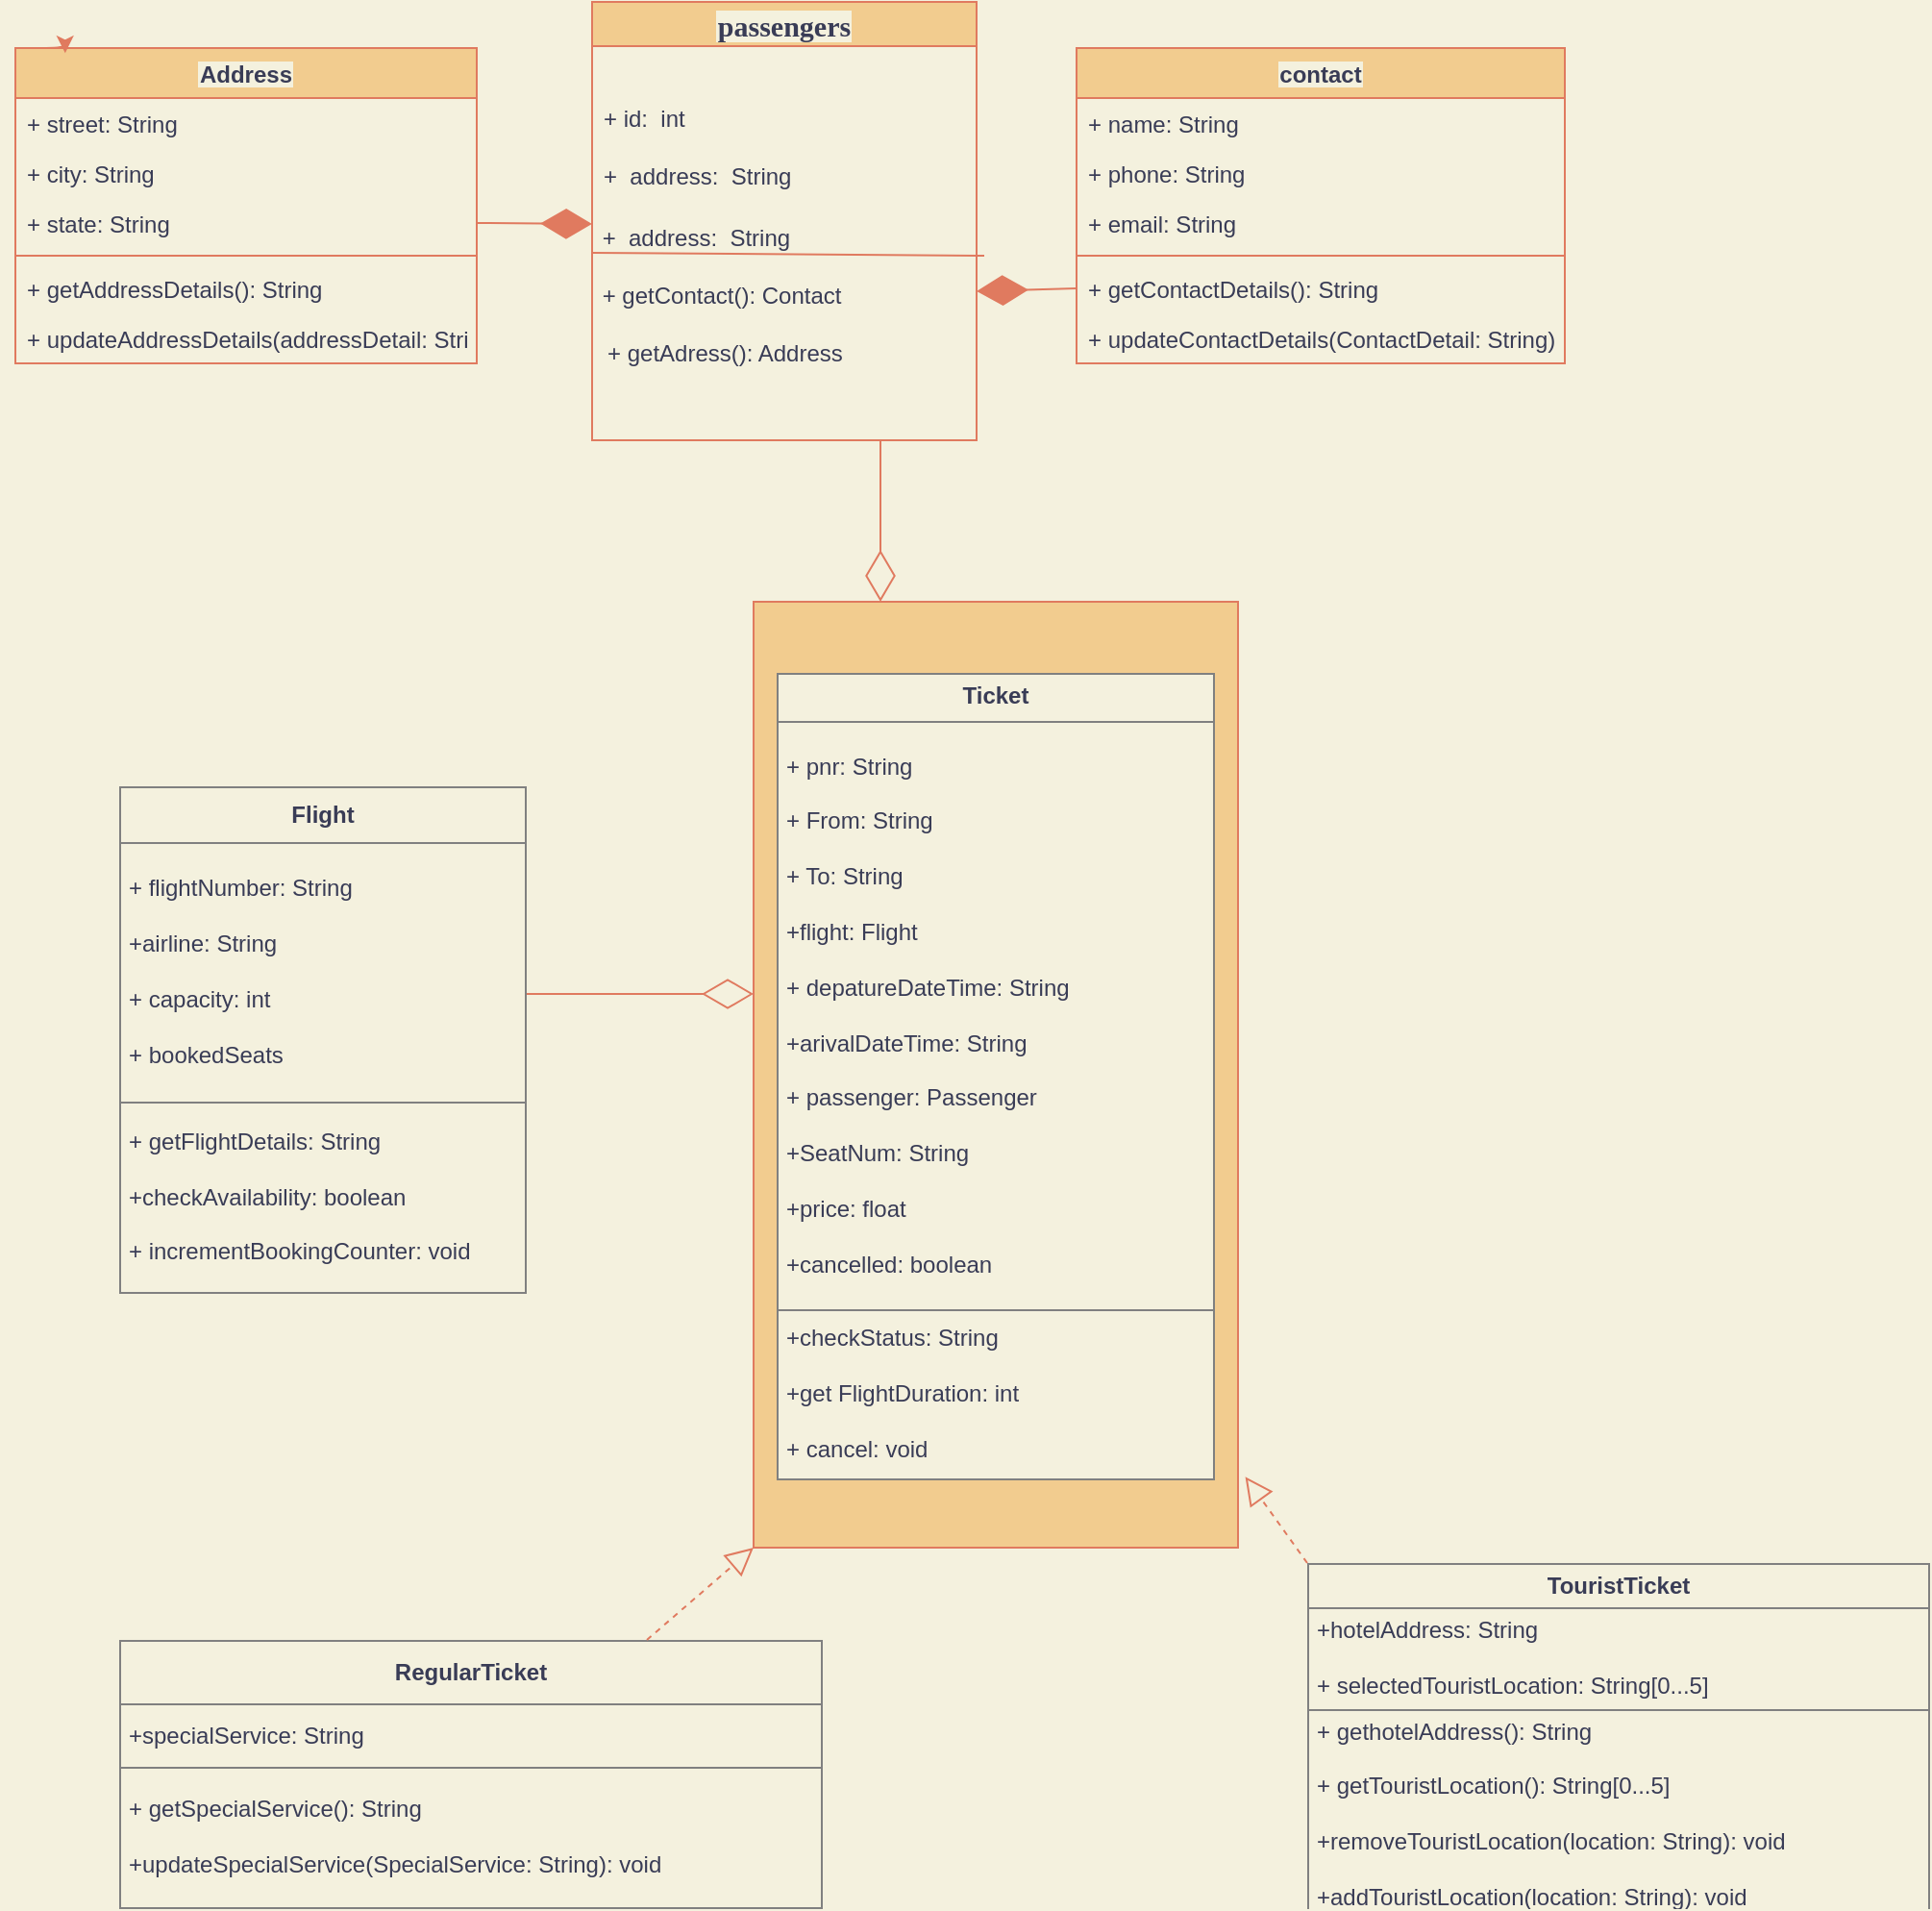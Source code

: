 <mxfile version="16.4.0" type="device"><diagram id="jbXOqbJQ4kWHWrwJOvI6" name="Page-1"><mxGraphModel dx="1093" dy="1783" grid="1" gridSize="12" guides="1" tooltips="1" connect="1" arrows="1" fold="1" page="1" pageScale="1" pageWidth="850" pageHeight="1100" background="#F4F1DE" math="0" shadow="0"><root><mxCell id="0"/><mxCell id="1" parent="0"/><mxCell id="zJgQtPSt-t6S_QukytwD-34" value="Address" style="swimlane;fontStyle=1;align=center;verticalAlign=top;childLayout=stackLayout;horizontal=1;startSize=26;horizontalStack=0;resizeParent=1;resizeParentMax=0;resizeLast=0;collapsible=1;marginBottom=0;fillColor=#F2CC8F;strokeColor=#E07A5F;fontColor=#393C56;labelBackgroundColor=#F4F1DE;" vertex="1" parent="1"><mxGeometry x="12" y="-1020" width="240" height="164" as="geometry"><mxRectangle x="200" y="120" width="80" height="26" as="alternateBounds"/></mxGeometry></mxCell><mxCell id="zJgQtPSt-t6S_QukytwD-35" value="+ street: String" style="text;strokeColor=none;fillColor=none;align=left;verticalAlign=top;spacingLeft=4;spacingRight=4;overflow=hidden;rotatable=0;points=[[0,0.5],[1,0.5]];portConstraint=eastwest;fontColor=#393C56;labelBackgroundColor=#F4F1DE;" vertex="1" parent="zJgQtPSt-t6S_QukytwD-34"><mxGeometry y="26" width="240" height="26" as="geometry"/></mxCell><mxCell id="zJgQtPSt-t6S_QukytwD-36" value="+ city: String" style="text;strokeColor=none;fillColor=none;align=left;verticalAlign=top;spacingLeft=4;spacingRight=4;overflow=hidden;rotatable=0;points=[[0,0.5],[1,0.5]];portConstraint=eastwest;fontColor=#393C56;labelBackgroundColor=#F4F1DE;" vertex="1" parent="zJgQtPSt-t6S_QukytwD-34"><mxGeometry y="52" width="240" height="26" as="geometry"/></mxCell><mxCell id="zJgQtPSt-t6S_QukytwD-37" value="+ state: String" style="text;strokeColor=none;fillColor=none;align=left;verticalAlign=top;spacingLeft=4;spacingRight=4;overflow=hidden;rotatable=0;points=[[0,0.5],[1,0.5]];portConstraint=eastwest;fontColor=#393C56;labelBackgroundColor=#F4F1DE;" vertex="1" parent="zJgQtPSt-t6S_QukytwD-34"><mxGeometry y="78" width="240" height="26" as="geometry"/></mxCell><mxCell id="zJgQtPSt-t6S_QukytwD-38" value="" style="line;strokeWidth=1;fillColor=none;align=left;verticalAlign=middle;spacingTop=-1;spacingLeft=3;spacingRight=3;rotatable=0;labelPosition=right;points=[];portConstraint=eastwest;labelBackgroundColor=#F4F1DE;strokeColor=#E07A5F;fontColor=#393C56;" vertex="1" parent="zJgQtPSt-t6S_QukytwD-34"><mxGeometry y="104" width="240" height="8" as="geometry"/></mxCell><mxCell id="zJgQtPSt-t6S_QukytwD-39" value="+ getAddressDetails(): String" style="text;strokeColor=none;fillColor=none;align=left;verticalAlign=top;spacingLeft=4;spacingRight=4;overflow=hidden;rotatable=0;points=[[0,0.5],[1,0.5]];portConstraint=eastwest;fontColor=#393C56;labelBackgroundColor=#F4F1DE;" vertex="1" parent="zJgQtPSt-t6S_QukytwD-34"><mxGeometry y="112" width="240" height="26" as="geometry"/></mxCell><mxCell id="zJgQtPSt-t6S_QukytwD-40" value="+ updateAddressDetails(addressDetail: String): void" style="text;strokeColor=none;fillColor=none;align=left;verticalAlign=top;spacingLeft=4;spacingRight=4;overflow=hidden;rotatable=0;points=[[0,0.5],[1,0.5]];portConstraint=eastwest;fontColor=#393C56;labelBackgroundColor=#F4F1DE;" vertex="1" parent="zJgQtPSt-t6S_QukytwD-34"><mxGeometry y="138" width="240" height="26" as="geometry"/></mxCell><mxCell id="zJgQtPSt-t6S_QukytwD-42" value="contact" style="swimlane;fontStyle=1;align=center;verticalAlign=top;childLayout=stackLayout;horizontal=1;startSize=26;horizontalStack=0;resizeParent=1;resizeParentMax=0;resizeLast=0;collapsible=1;marginBottom=0;fillColor=#F2CC8F;strokeColor=#E07A5F;fontColor=#393C56;labelBackgroundColor=#F4F1DE;" vertex="1" parent="1"><mxGeometry x="564" y="-1020" width="254" height="164" as="geometry"><mxRectangle x="200" y="120" width="80" height="26" as="alternateBounds"/></mxGeometry></mxCell><mxCell id="zJgQtPSt-t6S_QukytwD-43" value="+ name: String" style="text;strokeColor=none;fillColor=none;align=left;verticalAlign=top;spacingLeft=4;spacingRight=4;overflow=hidden;rotatable=0;points=[[0,0.5],[1,0.5]];portConstraint=eastwest;fontColor=#393C56;labelBackgroundColor=#F4F1DE;" vertex="1" parent="zJgQtPSt-t6S_QukytwD-42"><mxGeometry y="26" width="254" height="26" as="geometry"/></mxCell><mxCell id="zJgQtPSt-t6S_QukytwD-44" value="+ phone: String" style="text;strokeColor=none;fillColor=none;align=left;verticalAlign=top;spacingLeft=4;spacingRight=4;overflow=hidden;rotatable=0;points=[[0,0.5],[1,0.5]];portConstraint=eastwest;fontColor=#393C56;labelBackgroundColor=#F4F1DE;" vertex="1" parent="zJgQtPSt-t6S_QukytwD-42"><mxGeometry y="52" width="254" height="26" as="geometry"/></mxCell><mxCell id="zJgQtPSt-t6S_QukytwD-45" value="+ email: String" style="text;strokeColor=none;fillColor=none;align=left;verticalAlign=top;spacingLeft=4;spacingRight=4;overflow=hidden;rotatable=0;points=[[0,0.5],[1,0.5]];portConstraint=eastwest;fontColor=#393C56;labelBackgroundColor=#F4F1DE;" vertex="1" parent="zJgQtPSt-t6S_QukytwD-42"><mxGeometry y="78" width="254" height="26" as="geometry"/></mxCell><mxCell id="zJgQtPSt-t6S_QukytwD-46" value="" style="line;strokeWidth=1;fillColor=none;align=left;verticalAlign=middle;spacingTop=-1;spacingLeft=3;spacingRight=3;rotatable=0;labelPosition=right;points=[];portConstraint=eastwest;labelBackgroundColor=#F4F1DE;strokeColor=#E07A5F;fontColor=#393C56;" vertex="1" parent="zJgQtPSt-t6S_QukytwD-42"><mxGeometry y="104" width="254" height="8" as="geometry"/></mxCell><mxCell id="zJgQtPSt-t6S_QukytwD-47" value="+ getContactDetails(): String" style="text;strokeColor=none;fillColor=none;align=left;verticalAlign=top;spacingLeft=4;spacingRight=4;overflow=hidden;rotatable=0;points=[[0,0.5],[1,0.5]];portConstraint=eastwest;fontColor=#393C56;labelBackgroundColor=#F4F1DE;" vertex="1" parent="zJgQtPSt-t6S_QukytwD-42"><mxGeometry y="112" width="254" height="26" as="geometry"/></mxCell><mxCell id="zJgQtPSt-t6S_QukytwD-48" value="+ updateContactDetails(ContactDetail: String): void" style="text;strokeColor=none;fillColor=none;align=left;verticalAlign=top;spacingLeft=4;spacingRight=4;overflow=hidden;rotatable=0;points=[[0,0.5],[1,0.5]];portConstraint=eastwest;fontColor=#393C56;labelBackgroundColor=#F4F1DE;" vertex="1" parent="zJgQtPSt-t6S_QukytwD-42"><mxGeometry y="138" width="254" height="26" as="geometry"/></mxCell><mxCell id="zJgQtPSt-t6S_QukytwD-49" value="passengers" style="swimlane;fontFamily=Times New Roman;fontSize=15;fillColor=#F2CC8F;strokeColor=#E07A5F;fontColor=#393C56;labelBackgroundColor=#F4F1DE;" vertex="1" parent="1"><mxGeometry x="312" y="-1044" width="200" height="228" as="geometry"/></mxCell><mxCell id="zJgQtPSt-t6S_QukytwD-53" value="+ id:&amp;nbsp; int" style="text;html=1;strokeColor=none;fillColor=none;align=left;verticalAlign=middle;whiteSpace=wrap;rounded=0;sketch=0;fontColor=#393C56;labelBackgroundColor=#F4F1DE;" vertex="1" parent="zJgQtPSt-t6S_QukytwD-49"><mxGeometry x="4" y="46" width="192" height="30" as="geometry"/></mxCell><mxCell id="zJgQtPSt-t6S_QukytwD-55" value="+&amp;nbsp; address:&amp;nbsp; String" style="text;html=1;strokeColor=none;fillColor=none;align=left;verticalAlign=middle;whiteSpace=wrap;rounded=0;sketch=0;fontColor=#393C56;labelBackgroundColor=#F4F1DE;" vertex="1" parent="zJgQtPSt-t6S_QukytwD-49"><mxGeometry x="4" y="76" width="192" height="30" as="geometry"/></mxCell><mxCell id="zJgQtPSt-t6S_QukytwD-56" value="&lt;span&gt;&amp;nbsp;+&amp;nbsp; address:&amp;nbsp; String&lt;/span&gt;" style="text;html=1;strokeColor=none;fillColor=none;align=left;verticalAlign=middle;whiteSpace=wrap;rounded=0;sketch=0;fontColor=#393C56;labelBackgroundColor=#F4F1DE;" vertex="1" parent="zJgQtPSt-t6S_QukytwD-49"><mxGeometry y="108" width="192" height="30" as="geometry"/></mxCell><mxCell id="zJgQtPSt-t6S_QukytwD-58" value="&amp;nbsp;+ getContact(): Contact" style="text;html=1;strokeColor=none;fillColor=none;align=left;verticalAlign=middle;whiteSpace=wrap;rounded=0;sketch=0;fontColor=#393C56;labelBackgroundColor=#F4F1DE;" vertex="1" parent="zJgQtPSt-t6S_QukytwD-49"><mxGeometry y="138" width="192" height="30" as="geometry"/></mxCell><mxCell id="zJgQtPSt-t6S_QukytwD-61" value="+ getAdress(): Address" style="text;html=1;strokeColor=none;fillColor=none;align=left;verticalAlign=middle;whiteSpace=wrap;rounded=0;sketch=0;fontColor=#393C56;labelBackgroundColor=#F4F1DE;" vertex="1" parent="zJgQtPSt-t6S_QukytwD-49"><mxGeometry x="6" y="168" width="180" height="30" as="geometry"/></mxCell><mxCell id="zJgQtPSt-t6S_QukytwD-57" value="" style="endArrow=none;html=1;rounded=1;sketch=0;fontColor=#393C56;strokeColor=#E07A5F;fillColor=#F2CC8F;curved=0;exitX=0;exitY=0.75;exitDx=0;exitDy=0;labelBackgroundColor=#F4F1DE;" edge="1" parent="1" source="zJgQtPSt-t6S_QukytwD-56"><mxGeometry width="50" height="50" relative="1" as="geometry"><mxPoint x="456" y="-850" as="sourcePoint"/><mxPoint x="516" y="-912" as="targetPoint"/></mxGeometry></mxCell><mxCell id="zJgQtPSt-t6S_QukytwD-68" value="&lt;table border=&quot;1&quot; width=&quot;100%&quot; cellpadding=&quot;4&quot; style=&quot;text-align: left ; width: 228px ; height: 420px ; border-collapse: collapse&quot;&gt;&lt;tbody&gt;&lt;tr&gt;&lt;th align=&quot;center&quot;&gt;&lt;b&gt;Ticket&lt;/b&gt;&lt;/th&gt;&lt;/tr&gt;&lt;tr&gt;&lt;td&gt;&lt;div style=&quot;text-align: left&quot;&gt;+ pnr: String&lt;/div&gt;&lt;div style=&quot;text-align: left&quot;&gt;&lt;br&gt;&lt;/div&gt;&lt;div style=&quot;text-align: left&quot;&gt;+ From: String&lt;/div&gt;&lt;div style=&quot;text-align: left&quot;&gt;&lt;br&gt;&lt;/div&gt;&lt;div style=&quot;text-align: left&quot;&gt;+ To: String&lt;/div&gt;&lt;div style=&quot;text-align: left&quot;&gt;&lt;br&gt;&lt;/div&gt;&lt;div style=&quot;text-align: left&quot;&gt;+flight: Flight&lt;/div&gt;&lt;div style=&quot;text-align: left&quot;&gt;&lt;br&gt;&lt;/div&gt;&lt;div style=&quot;text-align: left&quot;&gt;+ depatureDateTime: String&lt;/div&gt;&lt;div style=&quot;text-align: left&quot;&gt;&lt;br&gt;&lt;/div&gt;&lt;div style=&quot;text-align: left&quot;&gt;+arivalDateTime: String&lt;/div&gt;&lt;div style=&quot;text-align: left&quot;&gt;&lt;br&gt;&lt;/div&gt;&lt;div style=&quot;text-align: left&quot;&gt;+ passenger: Passenger&lt;/div&gt;&lt;div style=&quot;text-align: left&quot;&gt;&lt;br&gt;&lt;/div&gt;&lt;div style=&quot;text-align: left&quot;&gt;+SeatNum: String&lt;/div&gt;&lt;div style=&quot;text-align: left&quot;&gt;&lt;br&gt;&lt;/div&gt;&lt;div style=&quot;text-align: left&quot;&gt;+price: float&amp;nbsp;&lt;/div&gt;&lt;div style=&quot;text-align: left&quot;&gt;&lt;br&gt;&lt;/div&gt;&lt;div style=&quot;text-align: left&quot;&gt;+cancelled: boolean&lt;/div&gt;&lt;/td&gt;&lt;/tr&gt;&lt;tr&gt;&lt;td&gt;&lt;div style=&quot;text-align: left&quot;&gt;+checkStatus: String&lt;/div&gt;&lt;div style=&quot;text-align: left&quot;&gt;&lt;br&gt;&lt;/div&gt;&lt;div style=&quot;text-align: left&quot;&gt;+get FlightDuration: int&lt;/div&gt;&lt;div style=&quot;text-align: left&quot;&gt;&lt;br&gt;&lt;/div&gt;&lt;div style=&quot;text-align: left&quot;&gt;+ cancel: void&lt;/div&gt;&lt;/td&gt;&lt;/tr&gt;&lt;/tbody&gt;&lt;/table&gt;" style="rounded=0;whiteSpace=wrap;html=1;sketch=0;fontColor=#393C56;strokeColor=#E07A5F;fillColor=#F2CC8F;labelBackgroundColor=#F4F1DE;" vertex="1" parent="1"><mxGeometry x="396" y="-732" width="252" height="492" as="geometry"/></mxCell><mxCell id="zJgQtPSt-t6S_QukytwD-69" value="&lt;table border=&quot;1&quot; width=&quot;100%&quot; cellpadding=&quot;4&quot; style=&quot;width: 100% ; height: 100% ; border-collapse: collapse&quot;&gt;&lt;tbody&gt;&lt;tr&gt;&lt;th style=&quot;text-align: center&quot;&gt;Flight&lt;/th&gt;&lt;/tr&gt;&lt;tr&gt;&lt;td&gt;+ flightNumber: String&lt;br&gt;&lt;br&gt;+airline: String&lt;br&gt;&lt;br&gt;+ capacity: int&lt;br&gt;&lt;br&gt;+ bookedSeats&lt;br&gt;&lt;/td&gt;&lt;/tr&gt;&lt;tr&gt;&lt;td&gt;+ getFlightDetails: String&lt;br&gt;&lt;br&gt;+checkAvailability: boolean&lt;br&gt;&lt;br&gt;+ incrementBookingCounter: void&lt;/td&gt;&lt;/tr&gt;&lt;/tbody&gt;&lt;/table&gt;" style="text;html=1;strokeColor=none;fillColor=none;overflow=fill;rounded=0;labelBackgroundColor=#F4F1DE;sketch=0;fontColor=#393C56;align=left;" vertex="1" parent="1"><mxGeometry x="66" y="-636" width="212" height="264" as="geometry"/></mxCell><mxCell id="zJgQtPSt-t6S_QukytwD-70" value="&lt;table border=&quot;1&quot; width=&quot;100%&quot; cellpadding=&quot;4&quot; style=&quot;width: 100% ; height: 100% ; border-collapse: collapse&quot;&gt;&lt;tbody&gt;&lt;tr&gt;&lt;th align=&quot;center&quot;&gt;RegularTicket&lt;/th&gt;&lt;/tr&gt;&lt;tr&gt;&lt;td&gt;+specialService: String&lt;br&gt;&lt;/td&gt;&lt;/tr&gt;&lt;tr&gt;&lt;td&gt;+ getSpecialService(): String&lt;br&gt;&lt;br&gt;+updateSpecialService(SpecialService: String): void&lt;/td&gt;&lt;/tr&gt;&lt;/tbody&gt;&lt;/table&gt;" style="text;html=1;strokeColor=none;fillColor=none;overflow=fill;rounded=0;labelBackgroundColor=#F4F1DE;sketch=0;fontColor=#393C56;" vertex="1" parent="1"><mxGeometry x="66" y="-192" width="366" height="140" as="geometry"/></mxCell><mxCell id="zJgQtPSt-t6S_QukytwD-71" value="&lt;table border=&quot;1&quot; width=&quot;100%&quot; cellpadding=&quot;4&quot; style=&quot;width: 100% ; height: 100% ; border-collapse: collapse&quot;&gt;&lt;tbody&gt;&lt;tr&gt;&lt;th style=&quot;text-align: center&quot;&gt;TouristTicket&lt;/th&gt;&lt;/tr&gt;&lt;tr&gt;&lt;td&gt;+hotelAddress: String&lt;br&gt;&lt;br&gt;+ selectedTouristLocation: String[0...5]&lt;/td&gt;&lt;/tr&gt;&lt;tr&gt;&lt;td&gt;+ gethotelAddress(): String&lt;br&gt;&lt;br&gt;+ getTouristLocation(): String[0...5]&lt;br&gt;&lt;br&gt;+removeTouristLocation(location: String): void&lt;br&gt;&lt;br&gt;+addTouristLocation(location: String): void&lt;br&gt;&lt;br&gt;&lt;br&gt;&lt;br&gt;&lt;/td&gt;&lt;/tr&gt;&lt;/tbody&gt;&lt;/table&gt;" style="text;html=1;strokeColor=none;fillColor=none;overflow=fill;rounded=0;labelBackgroundColor=#F4F1DE;sketch=0;fontColor=#393C56;align=left;" vertex="1" parent="1"><mxGeometry x="684" y="-232" width="324" height="180" as="geometry"/></mxCell><mxCell id="zJgQtPSt-t6S_QukytwD-73" style="edgeStyle=orthogonalEdgeStyle;curved=0;rounded=1;sketch=0;orthogonalLoop=1;jettySize=auto;html=1;exitX=0;exitY=0;exitDx=0;exitDy=0;entryX=0.108;entryY=0.016;entryDx=0;entryDy=0;entryPerimeter=0;fontColor=#393C56;strokeColor=#E07A5F;fillColor=#F2CC8F;labelBackgroundColor=#F4F1DE;" edge="1" parent="1" source="zJgQtPSt-t6S_QukytwD-34" target="zJgQtPSt-t6S_QukytwD-34"><mxGeometry relative="1" as="geometry"/></mxCell><mxCell id="zJgQtPSt-t6S_QukytwD-75" value="" style="endArrow=diamondThin;endFill=0;endSize=24;html=1;rounded=1;sketch=0;fontColor=#393C56;strokeColor=#E07A5F;fillColor=#F2CC8F;curved=0;labelBackgroundColor=#F4F1DE;" edge="1" parent="1"><mxGeometry width="160" relative="1" as="geometry"><mxPoint x="278" y="-528" as="sourcePoint"/><mxPoint x="396" y="-528" as="targetPoint"/></mxGeometry></mxCell><mxCell id="zJgQtPSt-t6S_QukytwD-76" value="" style="endArrow=diamondThin;endFill=0;endSize=24;html=1;rounded=1;sketch=0;fontColor=#393C56;strokeColor=#E07A5F;fillColor=#F2CC8F;curved=0;exitX=0.75;exitY=1;exitDx=0;exitDy=0;labelBackgroundColor=#F4F1DE;" edge="1" parent="1" source="zJgQtPSt-t6S_QukytwD-49"><mxGeometry width="160" relative="1" as="geometry"><mxPoint x="444" y="-792" as="sourcePoint"/><mxPoint x="462" y="-732" as="targetPoint"/></mxGeometry></mxCell><mxCell id="zJgQtPSt-t6S_QukytwD-77" value="" style="endArrow=diamondThin;endFill=1;endSize=24;html=1;rounded=1;sketch=0;fontColor=#393C56;strokeColor=#E07A5F;fillColor=#F2CC8F;curved=0;exitX=1;exitY=0.5;exitDx=0;exitDy=0;entryX=0;entryY=0.25;entryDx=0;entryDy=0;labelBackgroundColor=#F4F1DE;" edge="1" parent="1" source="zJgQtPSt-t6S_QukytwD-37" target="zJgQtPSt-t6S_QukytwD-56"><mxGeometry width="160" relative="1" as="geometry"><mxPoint x="444" y="-792" as="sourcePoint"/><mxPoint x="312" y="-912" as="targetPoint"/></mxGeometry></mxCell><mxCell id="zJgQtPSt-t6S_QukytwD-78" value="" style="endArrow=diamondThin;endFill=1;endSize=24;html=1;rounded=1;sketch=0;fontColor=#393C56;strokeColor=#E07A5F;fillColor=#F2CC8F;curved=0;entryX=1.042;entryY=0.416;entryDx=0;entryDy=0;exitX=0;exitY=0.5;exitDx=0;exitDy=0;entryPerimeter=0;labelBackgroundColor=#F4F1DE;" edge="1" parent="1" source="zJgQtPSt-t6S_QukytwD-47" target="zJgQtPSt-t6S_QukytwD-58"><mxGeometry width="160" relative="1" as="geometry"><mxPoint x="444" y="-792" as="sourcePoint"/><mxPoint x="604" y="-792" as="targetPoint"/></mxGeometry></mxCell><mxCell id="zJgQtPSt-t6S_QukytwD-79" value="" style="endArrow=block;dashed=1;endFill=0;endSize=12;html=1;rounded=1;sketch=0;fontColor=#393C56;strokeColor=#E07A5F;fillColor=#F2CC8F;curved=0;exitX=0.75;exitY=0;exitDx=0;exitDy=0;entryX=0;entryY=1;entryDx=0;entryDy=0;labelBackgroundColor=#F4F1DE;" edge="1" parent="1" source="zJgQtPSt-t6S_QukytwD-70" target="zJgQtPSt-t6S_QukytwD-68"><mxGeometry width="160" relative="1" as="geometry"><mxPoint x="444" y="-228" as="sourcePoint"/><mxPoint x="604" y="-228" as="targetPoint"/></mxGeometry></mxCell><mxCell id="zJgQtPSt-t6S_QukytwD-80" value="" style="endArrow=block;dashed=1;endFill=0;endSize=12;html=1;rounded=1;sketch=0;fontColor=#393C56;strokeColor=#E07A5F;fillColor=#F2CC8F;curved=0;exitX=0;exitY=0;exitDx=0;exitDy=0;entryX=1.015;entryY=0.925;entryDx=0;entryDy=0;labelBackgroundColor=#F4F1DE;entryPerimeter=0;" edge="1" parent="1" source="zJgQtPSt-t6S_QukytwD-71" target="zJgQtPSt-t6S_QukytwD-68"><mxGeometry width="160" relative="1" as="geometry"><mxPoint x="352.5" y="-180.0" as="sourcePoint"/><mxPoint x="408" y="-228" as="targetPoint"/></mxGeometry></mxCell></root></mxGraphModel></diagram></mxfile>